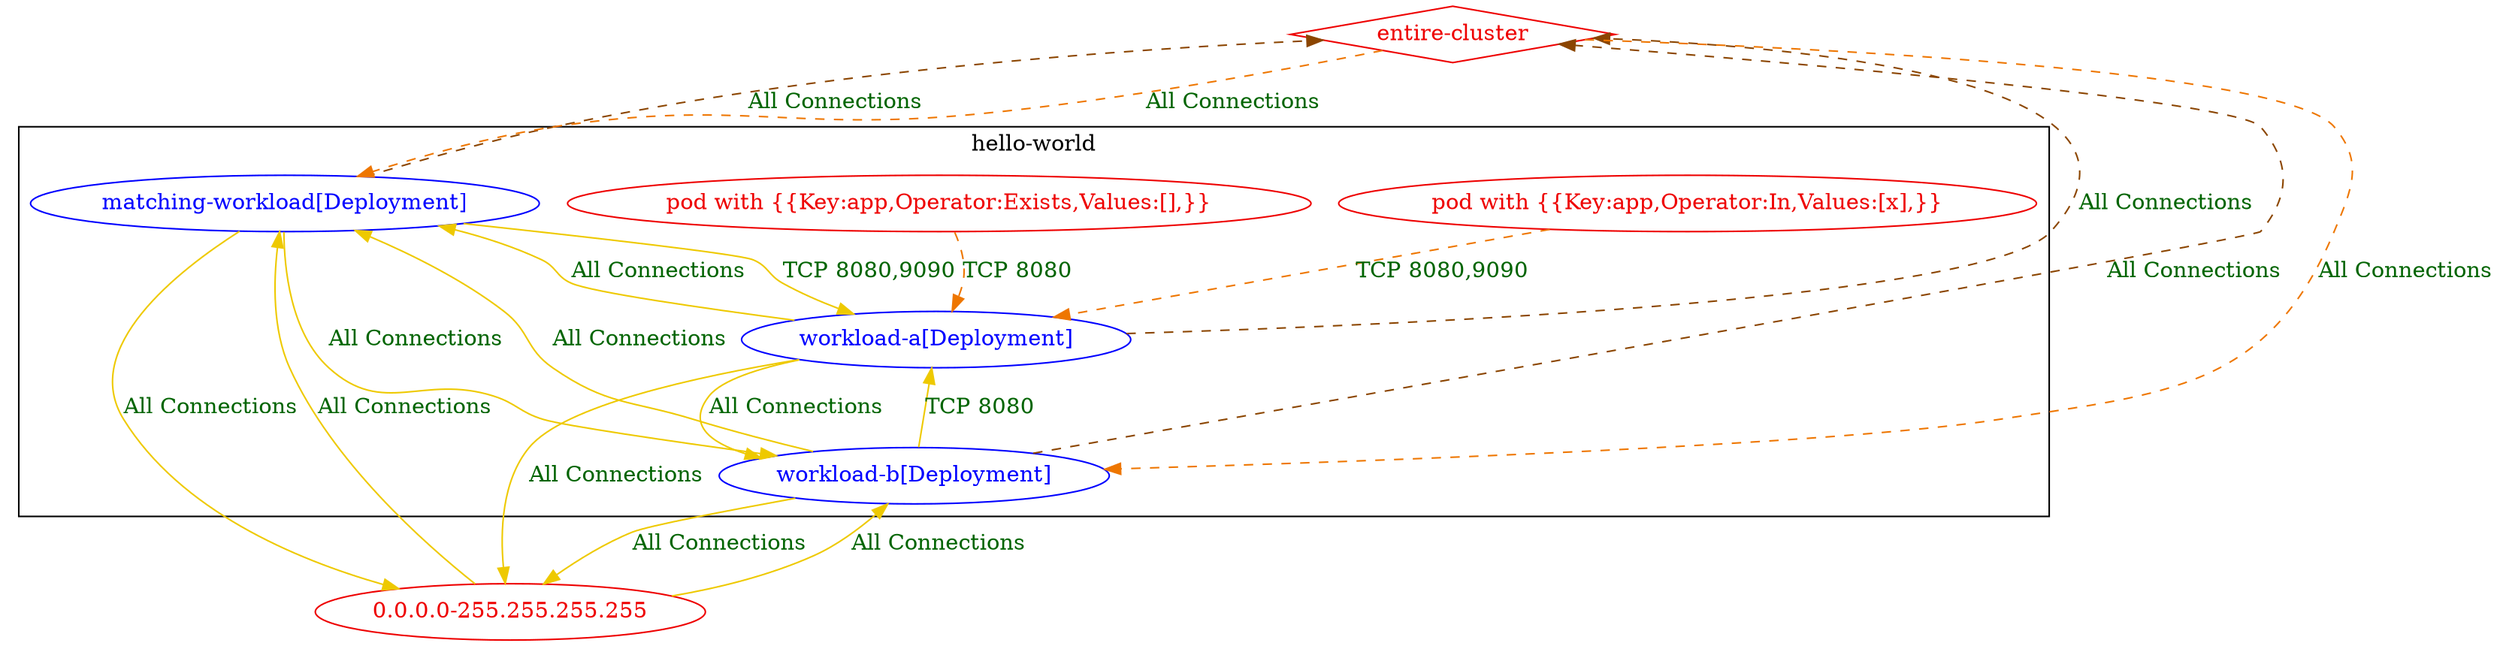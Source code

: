 digraph {
	subgraph "cluster_hello_world" {
		color="black"
		fontcolor="black"
		"hello-world/matching-workload[Deployment]" [label="matching-workload[Deployment]" color="blue" fontcolor="blue"]
		"hello-world/workload-a[Deployment]" [label="workload-a[Deployment]" color="blue" fontcolor="blue"]
		"hello-world/workload-b[Deployment]" [label="workload-b[Deployment]" color="blue" fontcolor="blue"]
		"pod with {{Key:app,Operator:Exists,Values:[],}}_in_hello-world" [label="pod with {{Key:app,Operator:Exists,Values:[],}}" color="red2" fontcolor="red2"]
		"pod with {{Key:app,Operator:In,Values:[x],}}_in_hello-world" [label="pod with {{Key:app,Operator:In,Values:[x],}}" color="red2" fontcolor="red2"]
		label="hello-world"
	}
	"0.0.0.0-255.255.255.255" [label="0.0.0.0-255.255.255.255" color="red2" fontcolor="red2"]
	"entire-cluster" [label="entire-cluster" color="red2" fontcolor="red2" shape=diamond]
	"0.0.0.0-255.255.255.255" -> "hello-world/matching-workload[Deployment]" [label="All Connections" color="gold2" fontcolor="darkgreen" weight=0.5]
	"0.0.0.0-255.255.255.255" -> "hello-world/workload-b[Deployment]" [label="All Connections" color="gold2" fontcolor="darkgreen" weight=0.5]
	"entire-cluster" -> "hello-world/matching-workload[Deployment]" [label="All Connections" color="darkorange2" fontcolor="darkgreen" weight=1 style=dashed]
	"entire-cluster" -> "hello-world/workload-b[Deployment]" [label="All Connections" color="darkorange2" fontcolor="darkgreen" weight=1 style=dashed]
	"hello-world/matching-workload[Deployment]" -> "0.0.0.0-255.255.255.255" [label="All Connections" color="gold2" fontcolor="darkgreen" weight=1]
	"hello-world/matching-workload[Deployment]" -> "entire-cluster" [label="All Connections" color="darkorange4" fontcolor="darkgreen" weight=0.5 style=dashed]
	"hello-world/matching-workload[Deployment]" -> "hello-world/workload-a[Deployment]" [label="TCP 8080,9090" color="gold2" fontcolor="darkgreen" weight=0.5]
	"hello-world/matching-workload[Deployment]" -> "hello-world/workload-b[Deployment]" [label="All Connections" color="gold2" fontcolor="darkgreen" weight=0.5]
	"hello-world/workload-a[Deployment]" -> "0.0.0.0-255.255.255.255" [label="All Connections" color="gold2" fontcolor="darkgreen" weight=1]
	"hello-world/workload-a[Deployment]" -> "entire-cluster" [label="All Connections" color="darkorange4" fontcolor="darkgreen" weight=0.5 style=dashed]
	"hello-world/workload-a[Deployment]" -> "hello-world/matching-workload[Deployment]" [label="All Connections" color="gold2" fontcolor="darkgreen" weight=1]
	"hello-world/workload-a[Deployment]" -> "hello-world/workload-b[Deployment]" [label="All Connections" color="gold2" fontcolor="darkgreen" weight=0.5]
	"hello-world/workload-b[Deployment]" -> "0.0.0.0-255.255.255.255" [label="All Connections" color="gold2" fontcolor="darkgreen" weight=1]
	"hello-world/workload-b[Deployment]" -> "entire-cluster" [label="All Connections" color="darkorange4" fontcolor="darkgreen" weight=0.5 style=dashed]
	"hello-world/workload-b[Deployment]" -> "hello-world/matching-workload[Deployment]" [label="All Connections" color="gold2" fontcolor="darkgreen" weight=1]
	"hello-world/workload-b[Deployment]" -> "hello-world/workload-a[Deployment]" [label="TCP 8080" color="gold2" fontcolor="darkgreen" weight=1]
	"pod with {{Key:app,Operator:Exists,Values:[],}}_in_hello-world" -> "hello-world/workload-a[Deployment]" [label="TCP 8080" color="darkorange2" fontcolor="darkgreen" weight=1 style=dashed]
	"pod with {{Key:app,Operator:In,Values:[x],}}_in_hello-world" -> "hello-world/workload-a[Deployment]" [label="TCP 8080,9090" color="darkorange2" fontcolor="darkgreen" weight=1 style=dashed]
}